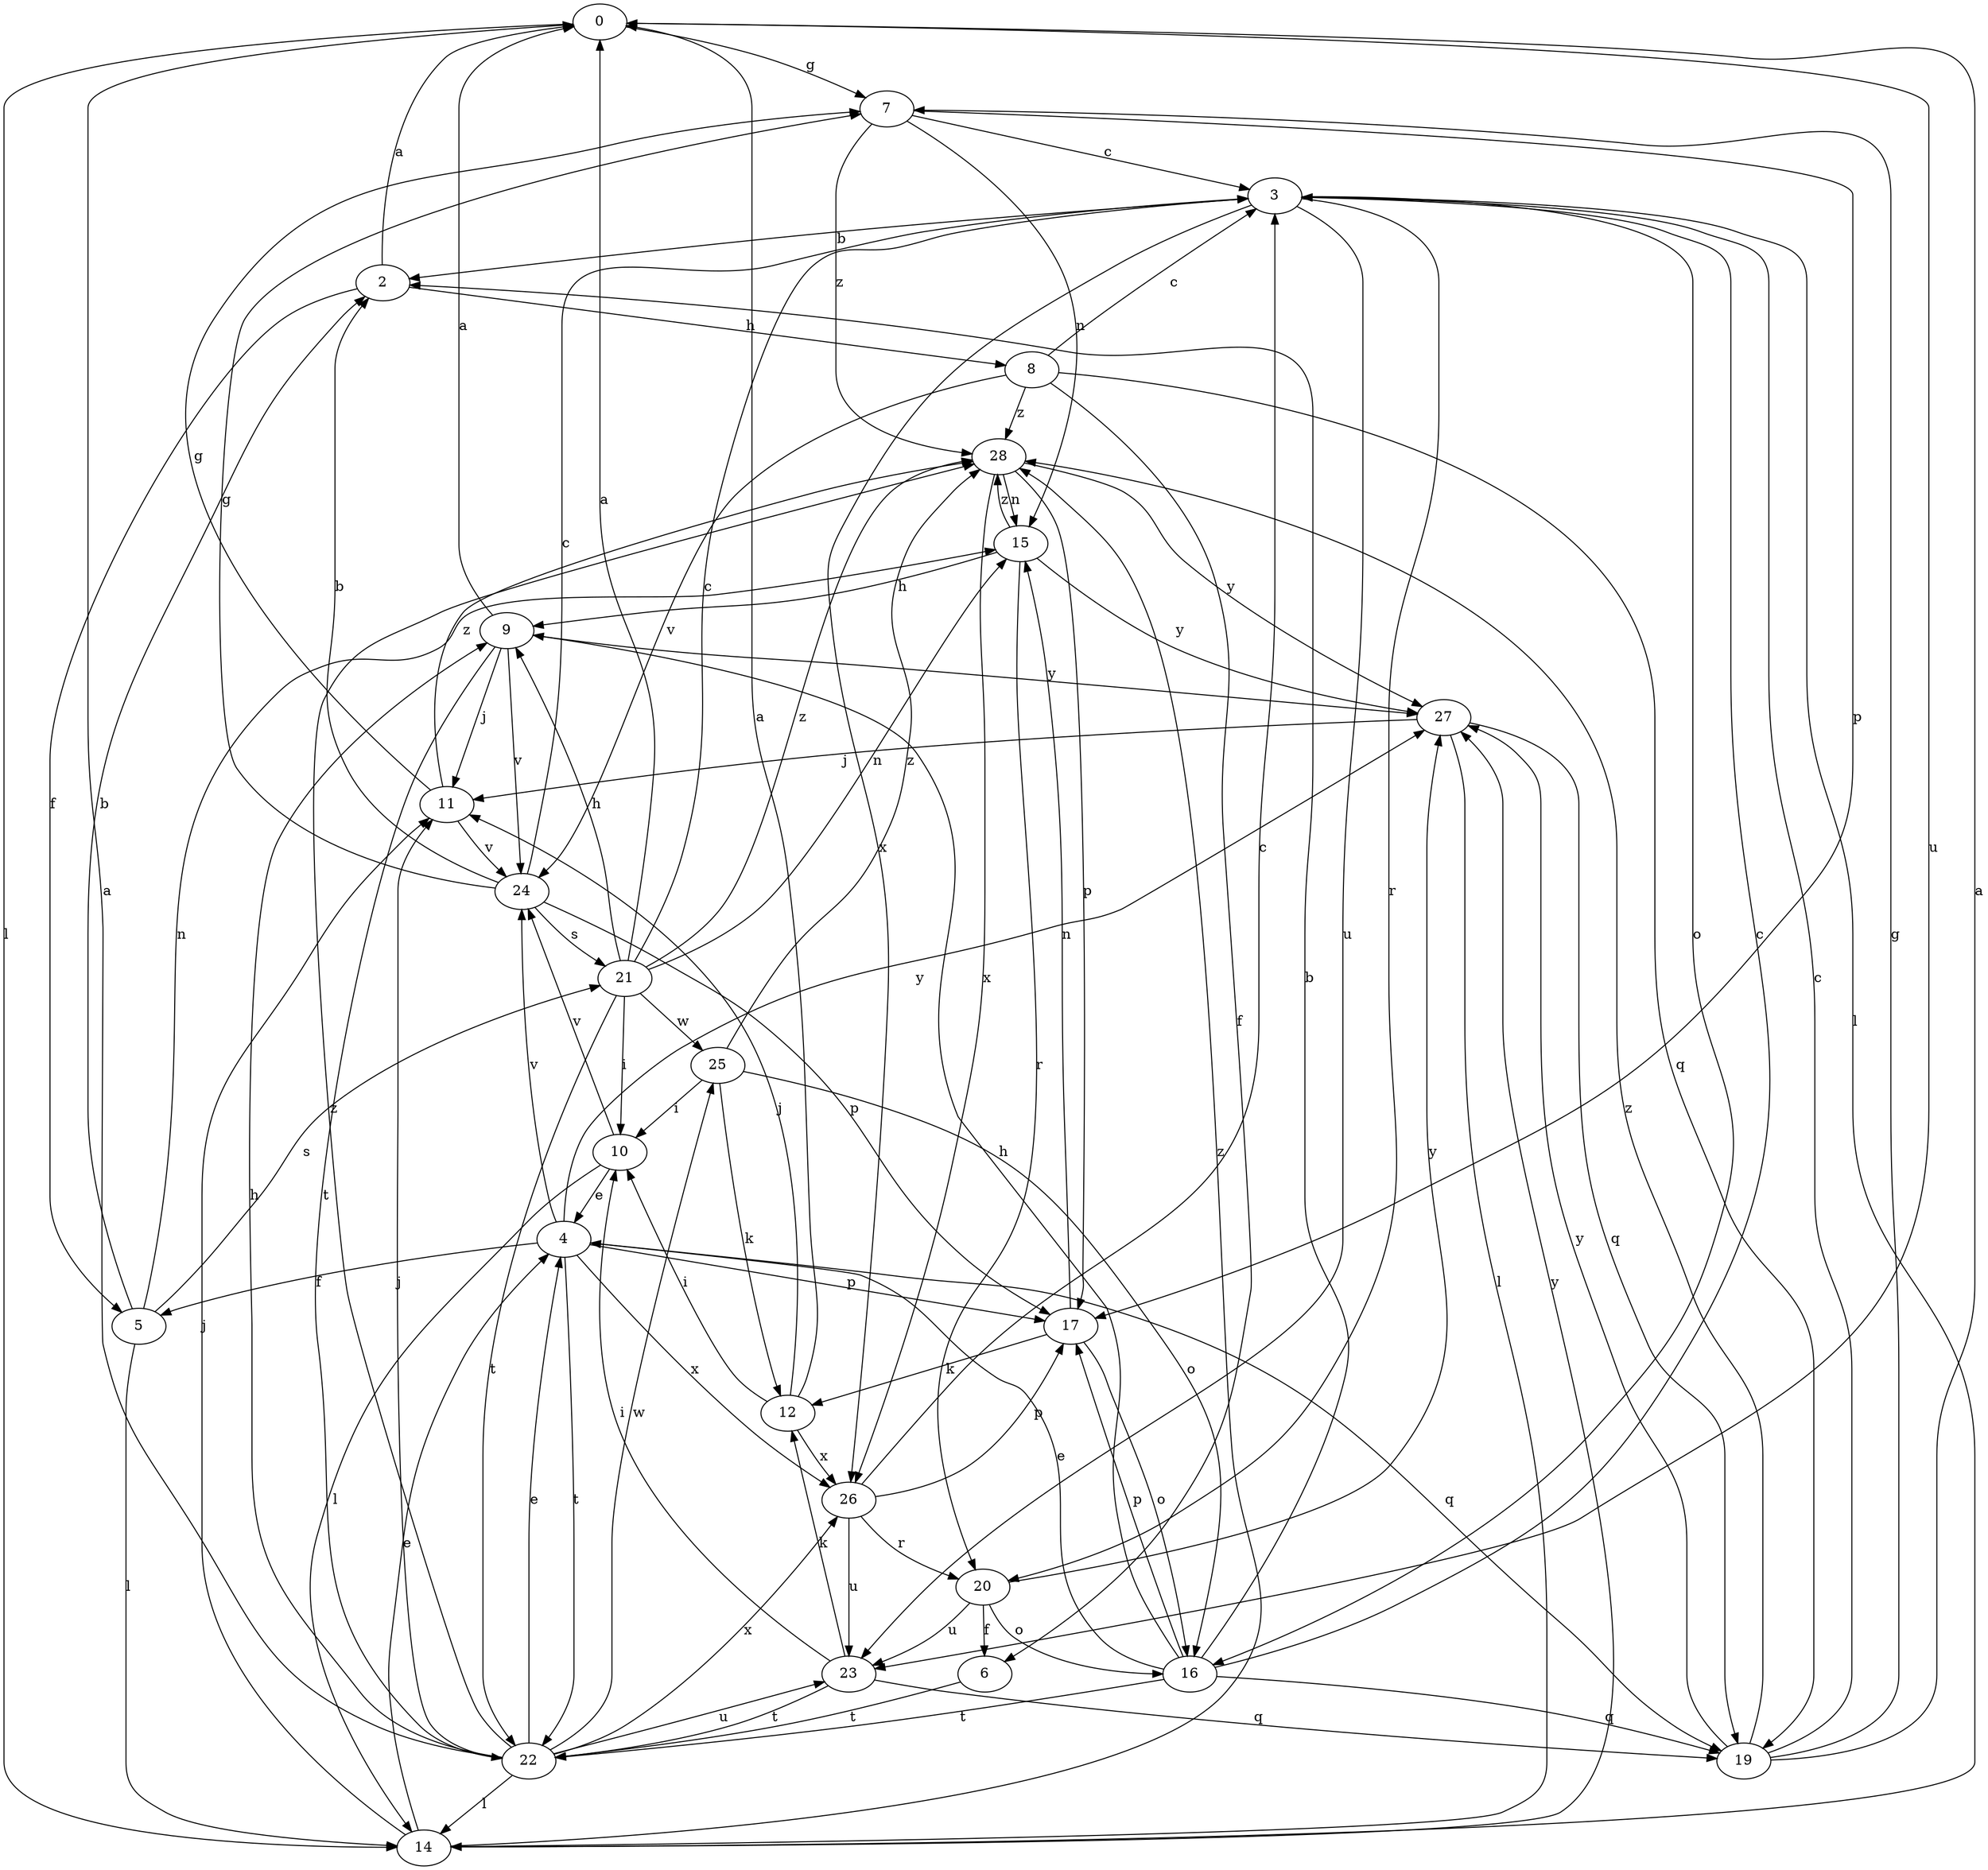 strict digraph  {
0;
2;
3;
4;
5;
6;
7;
8;
9;
10;
11;
12;
14;
15;
16;
17;
19;
20;
21;
22;
23;
24;
25;
26;
27;
28;
0 -> 7  [label=g];
0 -> 14  [label=l];
0 -> 23  [label=u];
2 -> 0  [label=a];
2 -> 5  [label=f];
2 -> 8  [label=h];
3 -> 2  [label=b];
3 -> 14  [label=l];
3 -> 16  [label=o];
3 -> 20  [label=r];
3 -> 23  [label=u];
3 -> 26  [label=x];
4 -> 5  [label=f];
4 -> 17  [label=p];
4 -> 19  [label=q];
4 -> 22  [label=t];
4 -> 24  [label=v];
4 -> 26  [label=x];
4 -> 27  [label=y];
5 -> 2  [label=b];
5 -> 14  [label=l];
5 -> 15  [label=n];
5 -> 21  [label=s];
6 -> 22  [label=t];
7 -> 3  [label=c];
7 -> 15  [label=n];
7 -> 17  [label=p];
7 -> 28  [label=z];
8 -> 3  [label=c];
8 -> 6  [label=f];
8 -> 19  [label=q];
8 -> 24  [label=v];
8 -> 28  [label=z];
9 -> 0  [label=a];
9 -> 11  [label=j];
9 -> 22  [label=t];
9 -> 24  [label=v];
9 -> 27  [label=y];
10 -> 4  [label=e];
10 -> 14  [label=l];
10 -> 24  [label=v];
11 -> 7  [label=g];
11 -> 24  [label=v];
11 -> 28  [label=z];
12 -> 0  [label=a];
12 -> 10  [label=i];
12 -> 11  [label=j];
12 -> 26  [label=x];
14 -> 4  [label=e];
14 -> 11  [label=j];
14 -> 27  [label=y];
14 -> 28  [label=z];
15 -> 9  [label=h];
15 -> 20  [label=r];
15 -> 27  [label=y];
15 -> 28  [label=z];
16 -> 2  [label=b];
16 -> 3  [label=c];
16 -> 4  [label=e];
16 -> 9  [label=h];
16 -> 17  [label=p];
16 -> 19  [label=q];
16 -> 22  [label=t];
17 -> 12  [label=k];
17 -> 15  [label=n];
17 -> 16  [label=o];
19 -> 0  [label=a];
19 -> 3  [label=c];
19 -> 7  [label=g];
19 -> 27  [label=y];
19 -> 28  [label=z];
20 -> 6  [label=f];
20 -> 16  [label=o];
20 -> 23  [label=u];
20 -> 27  [label=y];
21 -> 0  [label=a];
21 -> 3  [label=c];
21 -> 9  [label=h];
21 -> 10  [label=i];
21 -> 15  [label=n];
21 -> 22  [label=t];
21 -> 25  [label=w];
21 -> 28  [label=z];
22 -> 0  [label=a];
22 -> 4  [label=e];
22 -> 9  [label=h];
22 -> 11  [label=j];
22 -> 14  [label=l];
22 -> 23  [label=u];
22 -> 25  [label=w];
22 -> 26  [label=x];
22 -> 28  [label=z];
23 -> 10  [label=i];
23 -> 12  [label=k];
23 -> 19  [label=q];
23 -> 22  [label=t];
24 -> 2  [label=b];
24 -> 3  [label=c];
24 -> 7  [label=g];
24 -> 17  [label=p];
24 -> 21  [label=s];
25 -> 10  [label=i];
25 -> 12  [label=k];
25 -> 16  [label=o];
25 -> 28  [label=z];
26 -> 3  [label=c];
26 -> 17  [label=p];
26 -> 20  [label=r];
26 -> 23  [label=u];
27 -> 11  [label=j];
27 -> 14  [label=l];
27 -> 19  [label=q];
28 -> 15  [label=n];
28 -> 17  [label=p];
28 -> 26  [label=x];
28 -> 27  [label=y];
}
